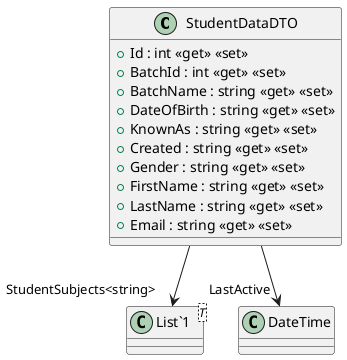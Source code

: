 @startuml
class StudentDataDTO {
    + Id : int <<get>> <<set>>
    + BatchId : int <<get>> <<set>>
    + BatchName : string <<get>> <<set>>
    + DateOfBirth : string <<get>> <<set>>
    + KnownAs : string <<get>> <<set>>
    + Created : string <<get>> <<set>>
    + Gender : string <<get>> <<set>>
    + FirstName : string <<get>> <<set>>
    + LastName : string <<get>> <<set>>
    + Email : string <<get>> <<set>>
}
class "List`1"<T> {
}
StudentDataDTO --> "LastActive" DateTime
StudentDataDTO --> "StudentSubjects<string>" "List`1"
@enduml
